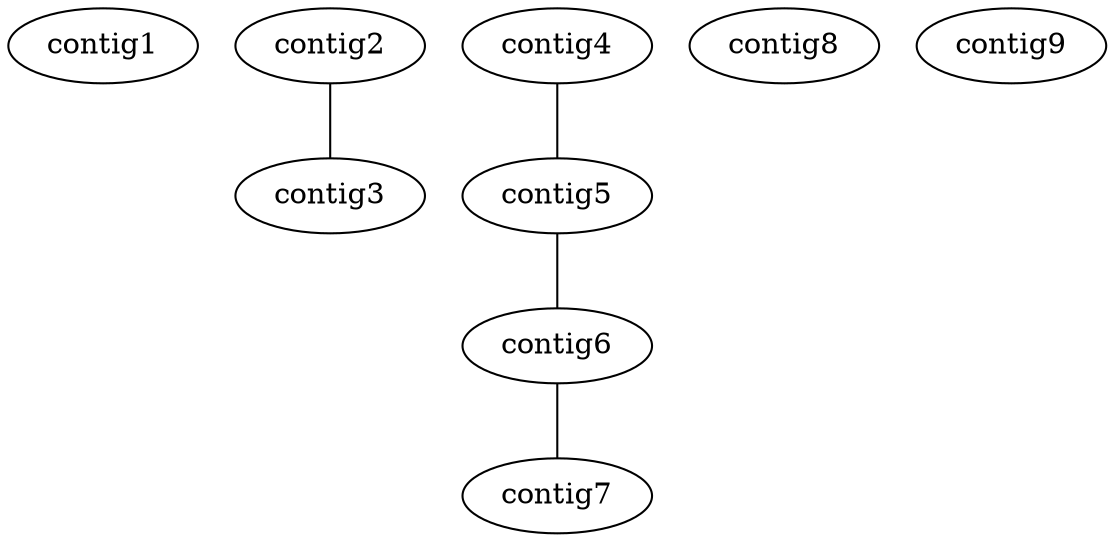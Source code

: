 strict graph "" {
contig1;
contig2;
contig3;
contig4;
contig5;
contig6;
contig7;
contig8;
contig9;
contig2 -- contig3;
contig4 -- contig5;
contig5 -- contig6;
contig6 -- contig7;
}